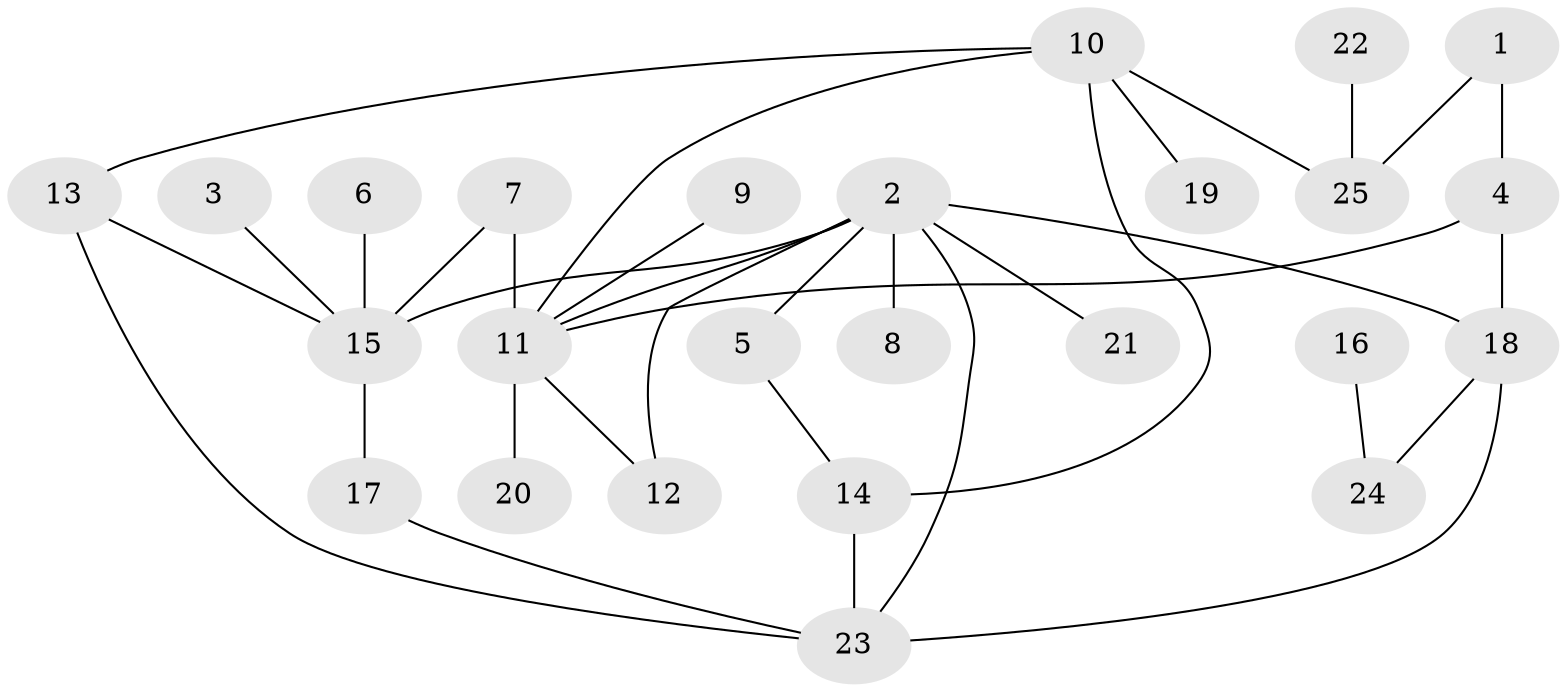 // original degree distribution, {10: 0.016129032258064516, 11: 0.016129032258064516, 8: 0.016129032258064516, 5: 0.04838709677419355, 6: 0.016129032258064516, 4: 0.04838709677419355, 2: 0.25806451612903225, 1: 0.5161290322580645, 9: 0.016129032258064516, 3: 0.04838709677419355}
// Generated by graph-tools (version 1.1) at 2025/36/03/04/25 23:36:48]
// undirected, 25 vertices, 34 edges
graph export_dot {
  node [color=gray90,style=filled];
  1;
  2;
  3;
  4;
  5;
  6;
  7;
  8;
  9;
  10;
  11;
  12;
  13;
  14;
  15;
  16;
  17;
  18;
  19;
  20;
  21;
  22;
  23;
  24;
  25;
  1 -- 4 [weight=1.0];
  1 -- 25 [weight=1.0];
  2 -- 5 [weight=1.0];
  2 -- 8 [weight=1.0];
  2 -- 11 [weight=1.0];
  2 -- 12 [weight=1.0];
  2 -- 15 [weight=1.0];
  2 -- 18 [weight=1.0];
  2 -- 21 [weight=1.0];
  2 -- 23 [weight=1.0];
  3 -- 15 [weight=1.0];
  4 -- 11 [weight=2.0];
  4 -- 18 [weight=1.0];
  5 -- 14 [weight=1.0];
  6 -- 15 [weight=1.0];
  7 -- 11 [weight=1.0];
  7 -- 15 [weight=1.0];
  9 -- 11 [weight=1.0];
  10 -- 11 [weight=1.0];
  10 -- 13 [weight=1.0];
  10 -- 14 [weight=1.0];
  10 -- 19 [weight=1.0];
  10 -- 25 [weight=1.0];
  11 -- 12 [weight=1.0];
  11 -- 20 [weight=1.0];
  13 -- 15 [weight=1.0];
  13 -- 23 [weight=1.0];
  14 -- 23 [weight=1.0];
  15 -- 17 [weight=1.0];
  16 -- 24 [weight=1.0];
  17 -- 23 [weight=1.0];
  18 -- 23 [weight=1.0];
  18 -- 24 [weight=1.0];
  22 -- 25 [weight=1.0];
}
